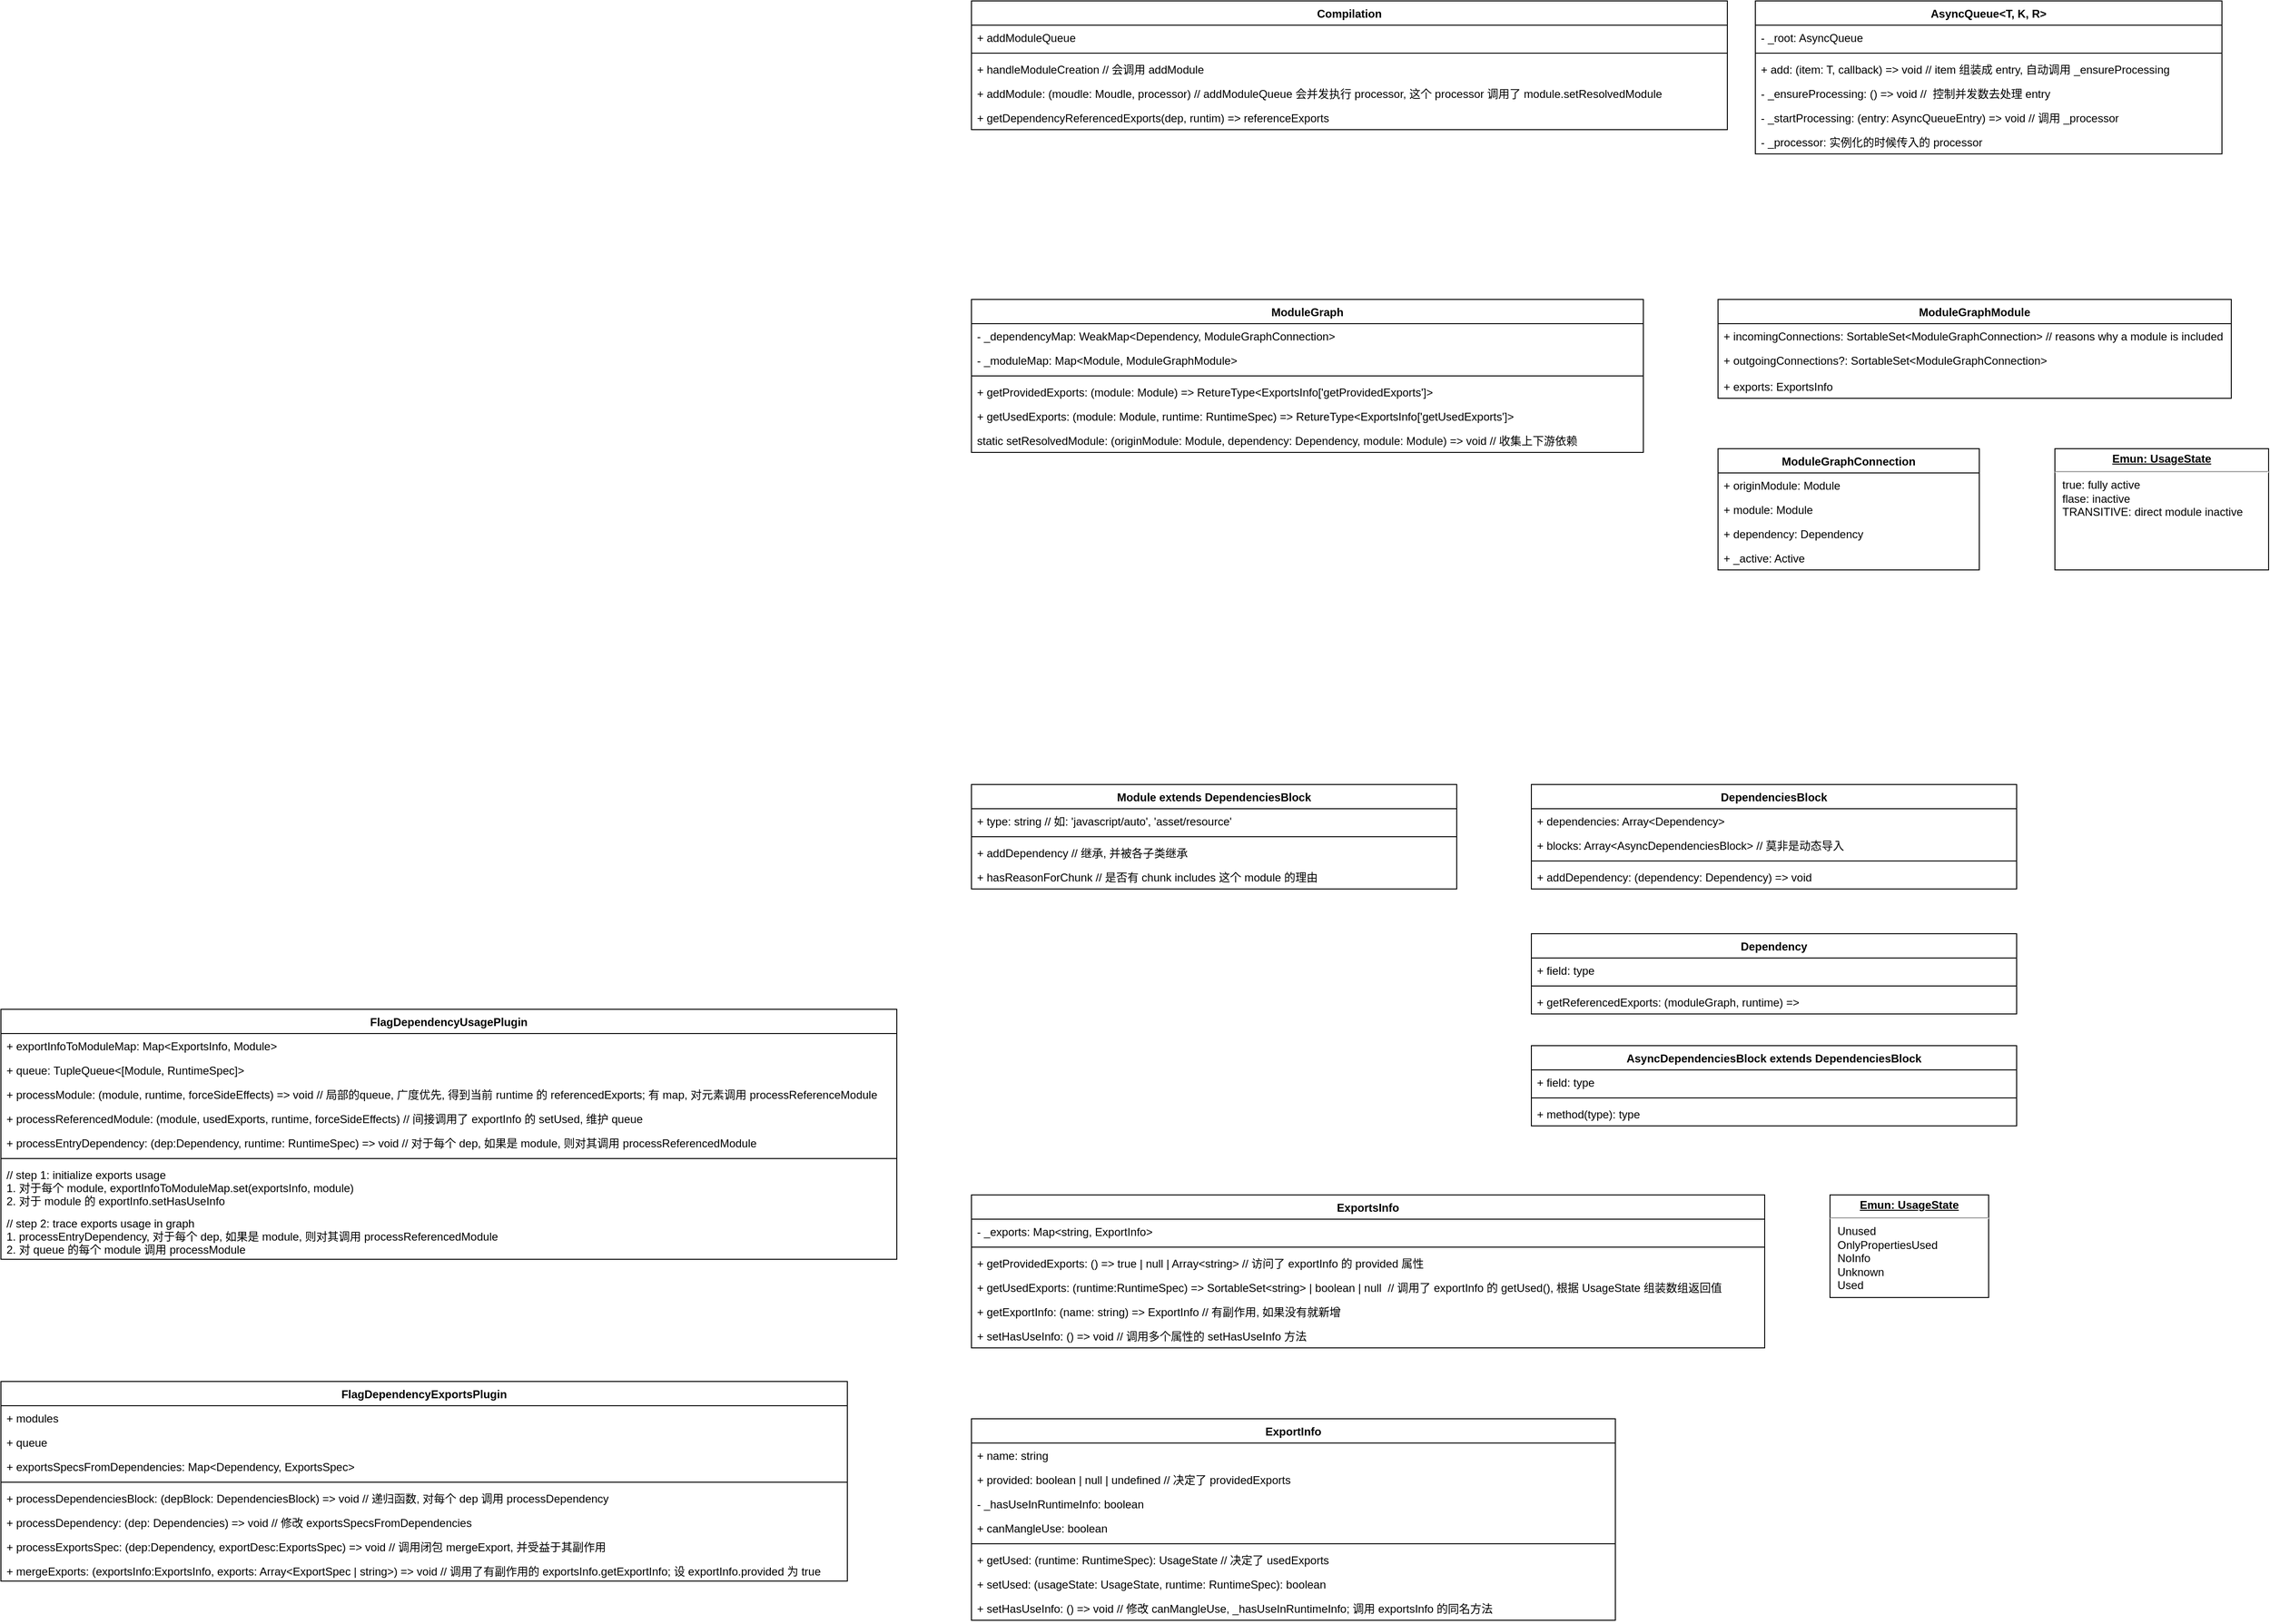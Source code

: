 <mxfile version="20.2.7" type="github">
  <diagram id="Rsr1v_tStUaQ5azJq0qS" name="第 1 页">
    <mxGraphModel dx="2331" dy="1547" grid="1" gridSize="10" guides="1" tooltips="1" connect="1" arrows="1" fold="1" page="1" pageScale="1" pageWidth="827" pageHeight="1169" math="0" shadow="0">
      <root>
        <mxCell id="0" />
        <mxCell id="1" parent="0" />
        <mxCell id="PHLJTVfLrtnAu4Q4XUuZ-1" value="ModuleGraph" style="swimlane;fontStyle=1;childLayout=stackLayout;horizontal=1;startSize=26;fillColor=none;horizontalStack=0;resizeParent=1;resizeParentMax=0;resizeLast=0;collapsible=1;marginBottom=0;" parent="1" vertex="1">
          <mxGeometry x="80" y="-80" width="720" height="164" as="geometry">
            <mxRectangle x="290" y="200" width="100" height="30" as="alternateBounds" />
          </mxGeometry>
        </mxCell>
        <mxCell id="PHLJTVfLrtnAu4Q4XUuZ-2" value="- _dependencyMap: WeakMap&lt;Dependency, ModuleGraphConnection&gt;" style="text;strokeColor=none;fillColor=none;align=left;verticalAlign=top;spacingLeft=4;spacingRight=4;overflow=hidden;rotatable=0;points=[[0,0.5],[1,0.5]];portConstraint=eastwest;" parent="PHLJTVfLrtnAu4Q4XUuZ-1" vertex="1">
          <mxGeometry y="26" width="720" height="26" as="geometry" />
        </mxCell>
        <mxCell id="PHLJTVfLrtnAu4Q4XUuZ-3" value="- _moduleMap: Map&lt;Module, ModuleGraphModule&gt;" style="text;strokeColor=none;fillColor=none;align=left;verticalAlign=top;spacingLeft=4;spacingRight=4;overflow=hidden;rotatable=0;points=[[0,0.5],[1,0.5]];portConstraint=eastwest;" parent="PHLJTVfLrtnAu4Q4XUuZ-1" vertex="1">
          <mxGeometry y="52" width="720" height="26" as="geometry" />
        </mxCell>
        <mxCell id="PHLJTVfLrtnAu4Q4XUuZ-22" value="" style="line;strokeWidth=1;fillColor=none;align=left;verticalAlign=middle;spacingTop=-1;spacingLeft=3;spacingRight=3;rotatable=0;labelPosition=right;points=[];portConstraint=eastwest;" parent="PHLJTVfLrtnAu4Q4XUuZ-1" vertex="1">
          <mxGeometry y="78" width="720" height="8" as="geometry" />
        </mxCell>
        <mxCell id="PHLJTVfLrtnAu4Q4XUuZ-41" value="+ getProvidedExports: (module: Module) =&gt; RetureType&lt;ExportsInfo[&#39;getProvidedExports&#39;]&gt;" style="text;strokeColor=none;fillColor=none;align=left;verticalAlign=top;spacingLeft=4;spacingRight=4;overflow=hidden;rotatable=0;points=[[0,0.5],[1,0.5]];portConstraint=eastwest;" parent="PHLJTVfLrtnAu4Q4XUuZ-1" vertex="1">
          <mxGeometry y="86" width="720" height="26" as="geometry" />
        </mxCell>
        <mxCell id="PHLJTVfLrtnAu4Q4XUuZ-17" value="+ getUsedExports: (module: Module, runtime: RuntimeSpec) =&gt; RetureType&lt;ExportsInfo[&#39;getUsedExports&#39;]&gt;" style="text;strokeColor=none;fillColor=none;align=left;verticalAlign=top;spacingLeft=4;spacingRight=4;overflow=hidden;rotatable=0;points=[[0,0.5],[1,0.5]];portConstraint=eastwest;" parent="PHLJTVfLrtnAu4Q4XUuZ-1" vertex="1">
          <mxGeometry y="112" width="720" height="26" as="geometry" />
        </mxCell>
        <mxCell id="PHLJTVfLrtnAu4Q4XUuZ-72" value="static setResolvedModule: (originModule: Module, dependency: Dependency, module: Module) =&gt; void // 收集上下游依赖" style="text;strokeColor=none;fillColor=none;align=left;verticalAlign=top;spacingLeft=4;spacingRight=4;overflow=hidden;rotatable=0;points=[[0,0.5],[1,0.5]];portConstraint=eastwest;" parent="PHLJTVfLrtnAu4Q4XUuZ-1" vertex="1">
          <mxGeometry y="138" width="720" height="26" as="geometry" />
        </mxCell>
        <mxCell id="PHLJTVfLrtnAu4Q4XUuZ-6" value="ModuleGraphModule" style="swimlane;fontStyle=1;childLayout=stackLayout;horizontal=1;startSize=26;fillColor=none;horizontalStack=0;resizeParent=1;resizeParentMax=0;resizeLast=0;collapsible=1;marginBottom=0;" parent="1" vertex="1">
          <mxGeometry x="880" y="-80" width="550" height="106" as="geometry" />
        </mxCell>
        <mxCell id="PHLJTVfLrtnAu4Q4XUuZ-7" value="+ incomingConnections: SortableSet&lt;ModuleGraphConnection&gt; // reasons why a module is included" style="text;strokeColor=none;fillColor=none;align=left;verticalAlign=top;spacingLeft=4;spacingRight=4;overflow=hidden;rotatable=0;points=[[0,0.5],[1,0.5]];portConstraint=eastwest;" parent="PHLJTVfLrtnAu4Q4XUuZ-6" vertex="1">
          <mxGeometry y="26" width="550" height="26" as="geometry" />
        </mxCell>
        <mxCell id="PHLJTVfLrtnAu4Q4XUuZ-9" value="+ outgoingConnections?: SortableSet&lt;ModuleGraphConnection&gt;" style="text;strokeColor=none;fillColor=none;align=left;verticalAlign=top;spacingLeft=4;spacingRight=4;overflow=hidden;rotatable=0;points=[[0,0.5],[1,0.5]];portConstraint=eastwest;" parent="PHLJTVfLrtnAu4Q4XUuZ-6" vertex="1">
          <mxGeometry y="52" width="550" height="28" as="geometry" />
        </mxCell>
        <mxCell id="PHLJTVfLrtnAu4Q4XUuZ-10" value="+ exports: ExportsInfo" style="text;strokeColor=none;fillColor=none;align=left;verticalAlign=top;spacingLeft=4;spacingRight=4;overflow=hidden;rotatable=0;points=[[0,0.5],[1,0.5]];portConstraint=eastwest;" parent="PHLJTVfLrtnAu4Q4XUuZ-6" vertex="1">
          <mxGeometry y="80" width="550" height="26" as="geometry" />
        </mxCell>
        <mxCell id="PHLJTVfLrtnAu4Q4XUuZ-23" value="ExportsInfo" style="swimlane;fontStyle=1;align=center;verticalAlign=top;childLayout=stackLayout;horizontal=1;startSize=26;horizontalStack=0;resizeParent=1;resizeParentMax=0;resizeLast=0;collapsible=1;marginBottom=0;" parent="1" vertex="1">
          <mxGeometry x="80" y="880" width="850" height="164" as="geometry" />
        </mxCell>
        <mxCell id="PHLJTVfLrtnAu4Q4XUuZ-24" value="- _exports: Map&lt;string, ExportInfo&gt;" style="text;strokeColor=none;fillColor=none;align=left;verticalAlign=top;spacingLeft=4;spacingRight=4;overflow=hidden;rotatable=0;points=[[0,0.5],[1,0.5]];portConstraint=eastwest;" parent="PHLJTVfLrtnAu4Q4XUuZ-23" vertex="1">
          <mxGeometry y="26" width="850" height="26" as="geometry" />
        </mxCell>
        <mxCell id="PHLJTVfLrtnAu4Q4XUuZ-25" value="" style="line;strokeWidth=1;fillColor=none;align=left;verticalAlign=middle;spacingTop=-1;spacingLeft=3;spacingRight=3;rotatable=0;labelPosition=right;points=[];portConstraint=eastwest;" parent="PHLJTVfLrtnAu4Q4XUuZ-23" vertex="1">
          <mxGeometry y="52" width="850" height="8" as="geometry" />
        </mxCell>
        <mxCell id="PHLJTVfLrtnAu4Q4XUuZ-27" value="+ getProvidedExports: () =&gt; true | null | Array&lt;string&gt; // 访问了 exportInfo 的 provided 属性" style="text;strokeColor=none;fillColor=none;align=left;verticalAlign=top;spacingLeft=4;spacingRight=4;overflow=hidden;rotatable=0;points=[[0,0.5],[1,0.5]];portConstraint=eastwest;" parent="PHLJTVfLrtnAu4Q4XUuZ-23" vertex="1">
          <mxGeometry y="60" width="850" height="26" as="geometry" />
        </mxCell>
        <mxCell id="PHLJTVfLrtnAu4Q4XUuZ-102" value="+ getUsedExports: (runtime:RuntimeSpec) =&gt; SortableSet&lt;string&gt; | boolean | null  // 调用了 exportInfo 的 getUsed(), 根据 UsageState 组装数组返回值" style="text;strokeColor=none;fillColor=none;align=left;verticalAlign=top;spacingLeft=4;spacingRight=4;overflow=hidden;rotatable=0;points=[[0,0.5],[1,0.5]];portConstraint=eastwest;" parent="PHLJTVfLrtnAu4Q4XUuZ-23" vertex="1">
          <mxGeometry y="86" width="850" height="26" as="geometry" />
        </mxCell>
        <mxCell id="PHLJTVfLrtnAu4Q4XUuZ-26" value="+ getExportInfo: (name: string) =&gt; ExportInfo // 有副作用, 如果没有就新增" style="text;strokeColor=none;fillColor=none;align=left;verticalAlign=top;spacingLeft=4;spacingRight=4;overflow=hidden;rotatable=0;points=[[0,0.5],[1,0.5]];portConstraint=eastwest;" parent="PHLJTVfLrtnAu4Q4XUuZ-23" vertex="1">
          <mxGeometry y="112" width="850" height="26" as="geometry" />
        </mxCell>
        <mxCell id="tVpbDW8xYizwQ-xqekS7-6" value="+ setHasUseInfo: () =&gt; void // 调用多个属性的 setHasUseInfo 方法&#xa;&#xa;" style="text;strokeColor=none;fillColor=none;align=left;verticalAlign=top;spacingLeft=4;spacingRight=4;overflow=hidden;rotatable=0;points=[[0,0.5],[1,0.5]];portConstraint=eastwest;" vertex="1" parent="PHLJTVfLrtnAu4Q4XUuZ-23">
          <mxGeometry y="138" width="850" height="26" as="geometry" />
        </mxCell>
        <mxCell id="PHLJTVfLrtnAu4Q4XUuZ-32" value="ExportInfo" style="swimlane;fontStyle=1;align=center;verticalAlign=top;childLayout=stackLayout;horizontal=1;startSize=26;horizontalStack=0;resizeParent=1;resizeParentMax=0;resizeLast=0;collapsible=1;marginBottom=0;" parent="1" vertex="1">
          <mxGeometry x="80" y="1120" width="690" height="216" as="geometry" />
        </mxCell>
        <mxCell id="PHLJTVfLrtnAu4Q4XUuZ-33" value="+ name: string" style="text;strokeColor=none;fillColor=none;align=left;verticalAlign=top;spacingLeft=4;spacingRight=4;overflow=hidden;rotatable=0;points=[[0,0.5],[1,0.5]];portConstraint=eastwest;" parent="PHLJTVfLrtnAu4Q4XUuZ-32" vertex="1">
          <mxGeometry y="26" width="690" height="26" as="geometry" />
        </mxCell>
        <mxCell id="PHLJTVfLrtnAu4Q4XUuZ-40" value="+ provided: boolean | null | undefined // 决定了 providedExports" style="text;strokeColor=none;fillColor=none;align=left;verticalAlign=top;spacingLeft=4;spacingRight=4;overflow=hidden;rotatable=0;points=[[0,0.5],[1,0.5]];portConstraint=eastwest;" parent="PHLJTVfLrtnAu4Q4XUuZ-32" vertex="1">
          <mxGeometry y="52" width="690" height="26" as="geometry" />
        </mxCell>
        <mxCell id="PHLJTVfLrtnAu4Q4XUuZ-118" value="- _hasUseInRuntimeInfo: boolean" style="text;strokeColor=none;fillColor=none;align=left;verticalAlign=top;spacingLeft=4;spacingRight=4;overflow=hidden;rotatable=0;points=[[0,0.5],[1,0.5]];portConstraint=eastwest;" parent="PHLJTVfLrtnAu4Q4XUuZ-32" vertex="1">
          <mxGeometry y="78" width="690" height="26" as="geometry" />
        </mxCell>
        <mxCell id="tVpbDW8xYizwQ-xqekS7-3" value="+ canMangleUse: boolean&#xa;&#xa;" style="text;strokeColor=none;fillColor=none;align=left;verticalAlign=top;spacingLeft=4;spacingRight=4;overflow=hidden;rotatable=0;points=[[0,0.5],[1,0.5]];portConstraint=eastwest;" vertex="1" parent="PHLJTVfLrtnAu4Q4XUuZ-32">
          <mxGeometry y="104" width="690" height="26" as="geometry" />
        </mxCell>
        <mxCell id="PHLJTVfLrtnAu4Q4XUuZ-34" value="" style="line;strokeWidth=1;fillColor=none;align=left;verticalAlign=middle;spacingTop=-1;spacingLeft=3;spacingRight=3;rotatable=0;labelPosition=right;points=[];portConstraint=eastwest;" parent="PHLJTVfLrtnAu4Q4XUuZ-32" vertex="1">
          <mxGeometry y="130" width="690" height="8" as="geometry" />
        </mxCell>
        <mxCell id="PHLJTVfLrtnAu4Q4XUuZ-35" value="+ getUsed: (runtime: RuntimeSpec): UsageState // 决定了 usedExports" style="text;strokeColor=none;fillColor=none;align=left;verticalAlign=top;spacingLeft=4;spacingRight=4;overflow=hidden;rotatable=0;points=[[0,0.5],[1,0.5]];portConstraint=eastwest;" parent="PHLJTVfLrtnAu4Q4XUuZ-32" vertex="1">
          <mxGeometry y="138" width="690" height="26" as="geometry" />
        </mxCell>
        <mxCell id="PHLJTVfLrtnAu4Q4XUuZ-43" value="+ setUsed: (usageState: UsageState, runtime: RuntimeSpec): boolean" style="text;strokeColor=none;fillColor=none;align=left;verticalAlign=top;spacingLeft=4;spacingRight=4;overflow=hidden;rotatable=0;points=[[0,0.5],[1,0.5]];portConstraint=eastwest;" parent="PHLJTVfLrtnAu4Q4XUuZ-32" vertex="1">
          <mxGeometry y="164" width="690" height="26" as="geometry" />
        </mxCell>
        <mxCell id="tVpbDW8xYizwQ-xqekS7-4" value="+ setHasUseInfo: () =&gt; void // 修改 canMangleUse, _hasUseInRuntimeInfo; 调用 exportsInfo 的同名方法" style="text;strokeColor=none;fillColor=none;align=left;verticalAlign=top;spacingLeft=4;spacingRight=4;overflow=hidden;rotatable=0;points=[[0,0.5],[1,0.5]];portConstraint=eastwest;" vertex="1" parent="PHLJTVfLrtnAu4Q4XUuZ-32">
          <mxGeometry y="190" width="690" height="26" as="geometry" />
        </mxCell>
        <mxCell id="PHLJTVfLrtnAu4Q4XUuZ-42" value="&lt;p style=&quot;text-decoration-line: underline; margin: 4px 0px 0px; text-align: center;&quot;&gt;&lt;b&gt;Emun: UsageState&lt;/b&gt;&lt;/p&gt;&lt;hr&gt;&lt;p style=&quot;margin: 0px 0px 0px 8px;&quot;&gt;Unused&lt;/p&gt;&lt;p style=&quot;margin: 0px 0px 0px 8px;&quot;&gt;OnlyPropertiesUsed&lt;/p&gt;&lt;p style=&quot;margin: 0px 0px 0px 8px;&quot;&gt;NoInfo&lt;br&gt;&lt;/p&gt;&lt;p style=&quot;margin: 0px 0px 0px 8px;&quot;&gt;Unknown&lt;/p&gt;&lt;p style=&quot;margin: 0px 0px 0px 8px;&quot;&gt;Used&lt;/p&gt;" style="verticalAlign=top;align=left;overflow=fill;fontSize=12;fontFamily=Helvetica;html=1;" parent="1" vertex="1">
          <mxGeometry x="1000" y="880" width="170" height="110" as="geometry" />
        </mxCell>
        <mxCell id="PHLJTVfLrtnAu4Q4XUuZ-44" value="Module extends DependenciesBlock" style="swimlane;fontStyle=1;align=center;verticalAlign=top;childLayout=stackLayout;horizontal=1;startSize=26;horizontalStack=0;resizeParent=1;resizeParentMax=0;resizeLast=0;collapsible=1;marginBottom=0;" parent="1" vertex="1">
          <mxGeometry x="80" y="440" width="520" height="112" as="geometry" />
        </mxCell>
        <mxCell id="PHLJTVfLrtnAu4Q4XUuZ-56" value="+ type: string // 如: &#39;javascript/auto&#39;, &#39;asset/resource&#39;" style="text;strokeColor=none;fillColor=none;align=left;verticalAlign=top;spacingLeft=4;spacingRight=4;overflow=hidden;rotatable=0;points=[[0,0.5],[1,0.5]];portConstraint=eastwest;" parent="PHLJTVfLrtnAu4Q4XUuZ-44" vertex="1">
          <mxGeometry y="26" width="520" height="26" as="geometry" />
        </mxCell>
        <mxCell id="PHLJTVfLrtnAu4Q4XUuZ-46" value="" style="line;strokeWidth=1;fillColor=none;align=left;verticalAlign=middle;spacingTop=-1;spacingLeft=3;spacingRight=3;rotatable=0;labelPosition=right;points=[];portConstraint=eastwest;" parent="PHLJTVfLrtnAu4Q4XUuZ-44" vertex="1">
          <mxGeometry y="52" width="520" height="8" as="geometry" />
        </mxCell>
        <mxCell id="PHLJTVfLrtnAu4Q4XUuZ-97" value="+ addDependency // 继承, 并被各子类继承" style="text;strokeColor=none;fillColor=none;align=left;verticalAlign=top;spacingLeft=4;spacingRight=4;overflow=hidden;rotatable=0;points=[[0,0.5],[1,0.5]];portConstraint=eastwest;" parent="PHLJTVfLrtnAu4Q4XUuZ-44" vertex="1">
          <mxGeometry y="60" width="520" height="26" as="geometry" />
        </mxCell>
        <mxCell id="PHLJTVfLrtnAu4Q4XUuZ-47" value="+ hasReasonForChunk // 是否有 chunk includes 这个 module 的理由" style="text;strokeColor=none;fillColor=none;align=left;verticalAlign=top;spacingLeft=4;spacingRight=4;overflow=hidden;rotatable=0;points=[[0,0.5],[1,0.5]];portConstraint=eastwest;" parent="PHLJTVfLrtnAu4Q4XUuZ-44" vertex="1">
          <mxGeometry y="86" width="520" height="26" as="geometry" />
        </mxCell>
        <mxCell id="PHLJTVfLrtnAu4Q4XUuZ-48" value="Dependency" style="swimlane;fontStyle=1;align=center;verticalAlign=top;childLayout=stackLayout;horizontal=1;startSize=26;horizontalStack=0;resizeParent=1;resizeParentMax=0;resizeLast=0;collapsible=1;marginBottom=0;" parent="1" vertex="1">
          <mxGeometry x="680" y="600" width="520" height="86" as="geometry" />
        </mxCell>
        <mxCell id="PHLJTVfLrtnAu4Q4XUuZ-49" value="+ field: type" style="text;strokeColor=none;fillColor=none;align=left;verticalAlign=top;spacingLeft=4;spacingRight=4;overflow=hidden;rotatable=0;points=[[0,0.5],[1,0.5]];portConstraint=eastwest;" parent="PHLJTVfLrtnAu4Q4XUuZ-48" vertex="1">
          <mxGeometry y="26" width="520" height="26" as="geometry" />
        </mxCell>
        <mxCell id="PHLJTVfLrtnAu4Q4XUuZ-50" value="" style="line;strokeWidth=1;fillColor=none;align=left;verticalAlign=middle;spacingTop=-1;spacingLeft=3;spacingRight=3;rotatable=0;labelPosition=right;points=[];portConstraint=eastwest;" parent="PHLJTVfLrtnAu4Q4XUuZ-48" vertex="1">
          <mxGeometry y="52" width="520" height="8" as="geometry" />
        </mxCell>
        <mxCell id="PHLJTVfLrtnAu4Q4XUuZ-51" value="+ getReferencedExports: (moduleGraph, runtime) =&gt; " style="text;strokeColor=none;fillColor=none;align=left;verticalAlign=top;spacingLeft=4;spacingRight=4;overflow=hidden;rotatable=0;points=[[0,0.5],[1,0.5]];portConstraint=eastwest;" parent="PHLJTVfLrtnAu4Q4XUuZ-48" vertex="1">
          <mxGeometry y="60" width="520" height="26" as="geometry" />
        </mxCell>
        <mxCell id="PHLJTVfLrtnAu4Q4XUuZ-52" value="DependenciesBlock" style="swimlane;fontStyle=1;align=center;verticalAlign=top;childLayout=stackLayout;horizontal=1;startSize=26;horizontalStack=0;resizeParent=1;resizeParentMax=0;resizeLast=0;collapsible=1;marginBottom=0;" parent="1" vertex="1">
          <mxGeometry x="680" y="440" width="520" height="112" as="geometry" />
        </mxCell>
        <mxCell id="PHLJTVfLrtnAu4Q4XUuZ-53" value="+ dependencies: Array&lt;Dependency&gt;" style="text;strokeColor=none;fillColor=none;align=left;verticalAlign=top;spacingLeft=4;spacingRight=4;overflow=hidden;rotatable=0;points=[[0,0.5],[1,0.5]];portConstraint=eastwest;" parent="PHLJTVfLrtnAu4Q4XUuZ-52" vertex="1">
          <mxGeometry y="26" width="520" height="26" as="geometry" />
        </mxCell>
        <mxCell id="PHLJTVfLrtnAu4Q4XUuZ-84" value="+ blocks: Array&lt;AsyncDependenciesBlock&gt; // 莫非是动态导入" style="text;strokeColor=none;fillColor=none;align=left;verticalAlign=top;spacingLeft=4;spacingRight=4;overflow=hidden;rotatable=0;points=[[0,0.5],[1,0.5]];portConstraint=eastwest;" parent="PHLJTVfLrtnAu4Q4XUuZ-52" vertex="1">
          <mxGeometry y="52" width="520" height="26" as="geometry" />
        </mxCell>
        <mxCell id="PHLJTVfLrtnAu4Q4XUuZ-54" value="" style="line;strokeWidth=1;fillColor=none;align=left;verticalAlign=middle;spacingTop=-1;spacingLeft=3;spacingRight=3;rotatable=0;labelPosition=right;points=[];portConstraint=eastwest;" parent="PHLJTVfLrtnAu4Q4XUuZ-52" vertex="1">
          <mxGeometry y="78" width="520" height="8" as="geometry" />
        </mxCell>
        <mxCell id="PHLJTVfLrtnAu4Q4XUuZ-55" value="+ addDependency: (dependency: Dependency) =&gt; void" style="text;strokeColor=none;fillColor=none;align=left;verticalAlign=top;spacingLeft=4;spacingRight=4;overflow=hidden;rotatable=0;points=[[0,0.5],[1,0.5]];portConstraint=eastwest;" parent="PHLJTVfLrtnAu4Q4XUuZ-52" vertex="1">
          <mxGeometry y="86" width="520" height="26" as="geometry" />
        </mxCell>
        <mxCell id="PHLJTVfLrtnAu4Q4XUuZ-57" value="Compilation" style="swimlane;fontStyle=1;childLayout=stackLayout;horizontal=1;startSize=26;fillColor=none;horizontalStack=0;resizeParent=1;resizeParentMax=0;resizeLast=0;collapsible=1;marginBottom=0;" parent="1" vertex="1">
          <mxGeometry x="80" y="-400" width="810" height="138" as="geometry">
            <mxRectangle x="290" y="200" width="100" height="30" as="alternateBounds" />
          </mxGeometry>
        </mxCell>
        <mxCell id="PHLJTVfLrtnAu4Q4XUuZ-58" value="+ addModuleQueue" style="text;strokeColor=none;fillColor=none;align=left;verticalAlign=top;spacingLeft=4;spacingRight=4;overflow=hidden;rotatable=0;points=[[0,0.5],[1,0.5]];portConstraint=eastwest;" parent="PHLJTVfLrtnAu4Q4XUuZ-57" vertex="1">
          <mxGeometry y="26" width="810" height="26" as="geometry" />
        </mxCell>
        <mxCell id="PHLJTVfLrtnAu4Q4XUuZ-60" value="" style="line;strokeWidth=1;fillColor=none;align=left;verticalAlign=middle;spacingTop=-1;spacingLeft=3;spacingRight=3;rotatable=0;labelPosition=right;points=[];portConstraint=eastwest;" parent="PHLJTVfLrtnAu4Q4XUuZ-57" vertex="1">
          <mxGeometry y="52" width="810" height="8" as="geometry" />
        </mxCell>
        <mxCell id="PHLJTVfLrtnAu4Q4XUuZ-62" value="+ handleModuleCreation // 会调用 addModule" style="text;strokeColor=none;fillColor=none;align=left;verticalAlign=top;spacingLeft=4;spacingRight=4;overflow=hidden;rotatable=0;points=[[0,0.5],[1,0.5]];portConstraint=eastwest;" parent="PHLJTVfLrtnAu4Q4XUuZ-57" vertex="1">
          <mxGeometry y="60" width="810" height="26" as="geometry" />
        </mxCell>
        <mxCell id="PHLJTVfLrtnAu4Q4XUuZ-116" value="+ addModule: (moudle: Moudle, processor) // addModuleQueue 会并发执行 processor, 这个 processor 调用了 module.setResolvedModule" style="text;strokeColor=none;fillColor=none;align=left;verticalAlign=top;spacingLeft=4;spacingRight=4;overflow=hidden;rotatable=0;points=[[0,0.5],[1,0.5]];portConstraint=eastwest;" parent="PHLJTVfLrtnAu4Q4XUuZ-57" vertex="1">
          <mxGeometry y="86" width="810" height="26" as="geometry" />
        </mxCell>
        <mxCell id="PHLJTVfLrtnAu4Q4XUuZ-71" value="+ getDependencyReferencedExports(dep, runtim) =&gt; referenceExports" style="text;strokeColor=none;fillColor=none;align=left;verticalAlign=top;spacingLeft=4;spacingRight=4;overflow=hidden;rotatable=0;points=[[0,0.5],[1,0.5]];portConstraint=eastwest;" parent="PHLJTVfLrtnAu4Q4XUuZ-57" vertex="1">
          <mxGeometry y="112" width="810" height="26" as="geometry" />
        </mxCell>
        <mxCell id="PHLJTVfLrtnAu4Q4XUuZ-63" value="AsyncQueue&lt;T, K, R&gt;" style="swimlane;fontStyle=1;align=center;verticalAlign=top;childLayout=stackLayout;horizontal=1;startSize=26;horizontalStack=0;resizeParent=1;resizeParentMax=0;resizeLast=0;collapsible=1;marginBottom=0;" parent="1" vertex="1">
          <mxGeometry x="920" y="-400" width="500" height="164" as="geometry" />
        </mxCell>
        <mxCell id="PHLJTVfLrtnAu4Q4XUuZ-64" value="- _root: AsyncQueue" style="text;strokeColor=none;fillColor=none;align=left;verticalAlign=top;spacingLeft=4;spacingRight=4;overflow=hidden;rotatable=0;points=[[0,0.5],[1,0.5]];portConstraint=eastwest;" parent="PHLJTVfLrtnAu4Q4XUuZ-63" vertex="1">
          <mxGeometry y="26" width="500" height="26" as="geometry" />
        </mxCell>
        <mxCell id="PHLJTVfLrtnAu4Q4XUuZ-65" value="" style="line;strokeWidth=1;fillColor=none;align=left;verticalAlign=middle;spacingTop=-1;spacingLeft=3;spacingRight=3;rotatable=0;labelPosition=right;points=[];portConstraint=eastwest;" parent="PHLJTVfLrtnAu4Q4XUuZ-63" vertex="1">
          <mxGeometry y="52" width="500" height="8" as="geometry" />
        </mxCell>
        <mxCell id="PHLJTVfLrtnAu4Q4XUuZ-66" value="+ add: (item: T, callback) =&gt; void // item 组装成 entry, 自动调用 _ensureProcessing" style="text;strokeColor=none;fillColor=none;align=left;verticalAlign=top;spacingLeft=4;spacingRight=4;overflow=hidden;rotatable=0;points=[[0,0.5],[1,0.5]];portConstraint=eastwest;" parent="PHLJTVfLrtnAu4Q4XUuZ-63" vertex="1">
          <mxGeometry y="60" width="500" height="26" as="geometry" />
        </mxCell>
        <mxCell id="PHLJTVfLrtnAu4Q4XUuZ-68" value="- _ensureProcessing: () =&gt; void //  控制并发数去处理 entry" style="text;strokeColor=none;fillColor=none;align=left;verticalAlign=top;spacingLeft=4;spacingRight=4;overflow=hidden;rotatable=0;points=[[0,0.5],[1,0.5]];portConstraint=eastwest;" parent="PHLJTVfLrtnAu4Q4XUuZ-63" vertex="1">
          <mxGeometry y="86" width="500" height="26" as="geometry" />
        </mxCell>
        <mxCell id="PHLJTVfLrtnAu4Q4XUuZ-69" value="- _startProcessing: (entry: AsyncQueueEntry) =&gt; void // 调用 _processor" style="text;strokeColor=none;fillColor=none;align=left;verticalAlign=top;spacingLeft=4;spacingRight=4;overflow=hidden;rotatable=0;points=[[0,0.5],[1,0.5]];portConstraint=eastwest;" parent="PHLJTVfLrtnAu4Q4XUuZ-63" vertex="1">
          <mxGeometry y="112" width="500" height="26" as="geometry" />
        </mxCell>
        <mxCell id="PHLJTVfLrtnAu4Q4XUuZ-70" value="- _processor: 实例化的时候传入的 processor" style="text;strokeColor=none;fillColor=none;align=left;verticalAlign=top;spacingLeft=4;spacingRight=4;overflow=hidden;rotatable=0;points=[[0,0.5],[1,0.5]];portConstraint=eastwest;" parent="PHLJTVfLrtnAu4Q4XUuZ-63" vertex="1">
          <mxGeometry y="138" width="500" height="26" as="geometry" />
        </mxCell>
        <mxCell id="PHLJTVfLrtnAu4Q4XUuZ-73" value="ModuleGraphConnection" style="swimlane;fontStyle=1;align=center;verticalAlign=top;childLayout=stackLayout;horizontal=1;startSize=26;horizontalStack=0;resizeParent=1;resizeParentMax=0;resizeLast=0;collapsible=1;marginBottom=0;" parent="1" vertex="1">
          <mxGeometry x="880" y="80" width="280" height="130" as="geometry" />
        </mxCell>
        <mxCell id="PHLJTVfLrtnAu4Q4XUuZ-78" value="+ originModule: Module" style="text;strokeColor=none;fillColor=none;align=left;verticalAlign=top;spacingLeft=4;spacingRight=4;overflow=hidden;rotatable=0;points=[[0,0.5],[1,0.5]];portConstraint=eastwest;" parent="PHLJTVfLrtnAu4Q4XUuZ-73" vertex="1">
          <mxGeometry y="26" width="280" height="26" as="geometry" />
        </mxCell>
        <mxCell id="PHLJTVfLrtnAu4Q4XUuZ-74" value="+ module: Module" style="text;strokeColor=none;fillColor=none;align=left;verticalAlign=top;spacingLeft=4;spacingRight=4;overflow=hidden;rotatable=0;points=[[0,0.5],[1,0.5]];portConstraint=eastwest;" parent="PHLJTVfLrtnAu4Q4XUuZ-73" vertex="1">
          <mxGeometry y="52" width="280" height="26" as="geometry" />
        </mxCell>
        <mxCell id="PHLJTVfLrtnAu4Q4XUuZ-79" value="+ dependency: Dependency" style="text;strokeColor=none;fillColor=none;align=left;verticalAlign=top;spacingLeft=4;spacingRight=4;overflow=hidden;rotatable=0;points=[[0,0.5],[1,0.5]];portConstraint=eastwest;" parent="PHLJTVfLrtnAu4Q4XUuZ-73" vertex="1">
          <mxGeometry y="78" width="280" height="26" as="geometry" />
        </mxCell>
        <mxCell id="tVpbDW8xYizwQ-xqekS7-9" value="+ _active: Active" style="text;strokeColor=none;fillColor=none;align=left;verticalAlign=top;spacingLeft=4;spacingRight=4;overflow=hidden;rotatable=0;points=[[0,0.5],[1,0.5]];portConstraint=eastwest;" vertex="1" parent="PHLJTVfLrtnAu4Q4XUuZ-73">
          <mxGeometry y="104" width="280" height="26" as="geometry" />
        </mxCell>
        <mxCell id="PHLJTVfLrtnAu4Q4XUuZ-85" value="AsyncDependenciesBlock extends DependenciesBlock" style="swimlane;fontStyle=1;align=center;verticalAlign=top;childLayout=stackLayout;horizontal=1;startSize=26;horizontalStack=0;resizeParent=1;resizeParentMax=0;resizeLast=0;collapsible=1;marginBottom=0;" parent="1" vertex="1">
          <mxGeometry x="680" y="720" width="520" height="86" as="geometry" />
        </mxCell>
        <mxCell id="PHLJTVfLrtnAu4Q4XUuZ-86" value="+ field: type" style="text;strokeColor=none;fillColor=none;align=left;verticalAlign=top;spacingLeft=4;spacingRight=4;overflow=hidden;rotatable=0;points=[[0,0.5],[1,0.5]];portConstraint=eastwest;" parent="PHLJTVfLrtnAu4Q4XUuZ-85" vertex="1">
          <mxGeometry y="26" width="520" height="26" as="geometry" />
        </mxCell>
        <mxCell id="PHLJTVfLrtnAu4Q4XUuZ-87" value="" style="line;strokeWidth=1;fillColor=none;align=left;verticalAlign=middle;spacingTop=-1;spacingLeft=3;spacingRight=3;rotatable=0;labelPosition=right;points=[];portConstraint=eastwest;" parent="PHLJTVfLrtnAu4Q4XUuZ-85" vertex="1">
          <mxGeometry y="52" width="520" height="8" as="geometry" />
        </mxCell>
        <mxCell id="PHLJTVfLrtnAu4Q4XUuZ-88" value="+ method(type): type" style="text;strokeColor=none;fillColor=none;align=left;verticalAlign=top;spacingLeft=4;spacingRight=4;overflow=hidden;rotatable=0;points=[[0,0.5],[1,0.5]];portConstraint=eastwest;" parent="PHLJTVfLrtnAu4Q4XUuZ-85" vertex="1">
          <mxGeometry y="60" width="520" height="26" as="geometry" />
        </mxCell>
        <mxCell id="PHLJTVfLrtnAu4Q4XUuZ-93" value="FlagDependencyUsagePlugin" style="swimlane;fontStyle=1;align=center;verticalAlign=top;childLayout=stackLayout;horizontal=1;startSize=26;horizontalStack=0;resizeParent=1;resizeParentMax=0;resizeLast=0;collapsible=1;marginBottom=0;" parent="1" vertex="1">
          <mxGeometry x="-960" y="681" width="960" height="268" as="geometry" />
        </mxCell>
        <mxCell id="PHLJTVfLrtnAu4Q4XUuZ-94" value="+ exportInfoToModuleMap: Map&lt;ExportsInfo, Module&gt;" style="text;strokeColor=none;fillColor=none;align=left;verticalAlign=top;spacingLeft=4;spacingRight=4;overflow=hidden;rotatable=0;points=[[0,0.5],[1,0.5]];portConstraint=eastwest;" parent="PHLJTVfLrtnAu4Q4XUuZ-93" vertex="1">
          <mxGeometry y="26" width="960" height="26" as="geometry" />
        </mxCell>
        <mxCell id="tVpbDW8xYizwQ-xqekS7-1" value="+ queue: TupleQueue&lt;[Module, RuntimeSpec]&gt;" style="text;strokeColor=none;fillColor=none;align=left;verticalAlign=top;spacingLeft=4;spacingRight=4;overflow=hidden;rotatable=0;points=[[0,0.5],[1,0.5]];portConstraint=eastwest;" vertex="1" parent="PHLJTVfLrtnAu4Q4XUuZ-93">
          <mxGeometry y="52" width="960" height="26" as="geometry" />
        </mxCell>
        <mxCell id="PHLJTVfLrtnAu4Q4XUuZ-115" value="+ processModule: (module, runtime, forceSideEffects) =&gt; void // 局部的queue, 广度优先, 得到当前 runtime 的 referencedExports; 有 map, 对元素调用 processReferenceModule" style="text;strokeColor=none;fillColor=none;align=left;verticalAlign=top;spacingLeft=4;spacingRight=4;overflow=hidden;rotatable=0;points=[[0,0.5],[1,0.5]];portConstraint=eastwest;" parent="PHLJTVfLrtnAu4Q4XUuZ-93" vertex="1">
          <mxGeometry y="78" width="960" height="26" as="geometry" />
        </mxCell>
        <mxCell id="tVpbDW8xYizwQ-xqekS7-8" value="+ processReferencedModule: (module, usedExports, runtime, forceSideEffects) // 间接调用了 exportInfo 的 setUsed, 维护 queue" style="text;strokeColor=none;fillColor=none;align=left;verticalAlign=top;spacingLeft=4;spacingRight=4;overflow=hidden;rotatable=0;points=[[0,0.5],[1,0.5]];portConstraint=eastwest;" vertex="1" parent="PHLJTVfLrtnAu4Q4XUuZ-93">
          <mxGeometry y="104" width="960" height="26" as="geometry" />
        </mxCell>
        <mxCell id="tVpbDW8xYizwQ-xqekS7-2" value="+ processEntryDependency: (dep:Dependency, runtime: RuntimeSpec) =&gt; void // 对于每个 dep, 如果是 module, 则对其调用 processReferencedModule" style="text;strokeColor=none;fillColor=none;align=left;verticalAlign=top;spacingLeft=4;spacingRight=4;overflow=hidden;rotatable=0;points=[[0,0.5],[1,0.5]];portConstraint=eastwest;" vertex="1" parent="PHLJTVfLrtnAu4Q4XUuZ-93">
          <mxGeometry y="130" width="960" height="26" as="geometry" />
        </mxCell>
        <mxCell id="PHLJTVfLrtnAu4Q4XUuZ-95" value="" style="line;strokeWidth=1;fillColor=none;align=left;verticalAlign=middle;spacingTop=-1;spacingLeft=3;spacingRight=3;rotatable=0;labelPosition=right;points=[];portConstraint=eastwest;" parent="PHLJTVfLrtnAu4Q4XUuZ-93" vertex="1">
          <mxGeometry y="156" width="960" height="8" as="geometry" />
        </mxCell>
        <mxCell id="PHLJTVfLrtnAu4Q4XUuZ-96" value="// step 1: initialize exports usage&#xa;1. 对于每个 module, exportInfoToModuleMap.set(exportsInfo, module)&#xa;2. 对于 module 的 exportInfo.setHasUseInfo" style="text;strokeColor=none;fillColor=none;align=left;verticalAlign=top;spacingLeft=4;spacingRight=4;overflow=hidden;rotatable=0;points=[[0,0.5],[1,0.5]];portConstraint=eastwest;" parent="PHLJTVfLrtnAu4Q4XUuZ-93" vertex="1">
          <mxGeometry y="164" width="960" height="52" as="geometry" />
        </mxCell>
        <mxCell id="tVpbDW8xYizwQ-xqekS7-7" value="// step 2: trace exports usage in graph&#xa;1. processEntryDependency, 对于每个 dep, 如果是 module, 则对其调用 processReferencedModule&#xa;2. 对 queue 的每个 module 调用 processModule" style="text;strokeColor=none;fillColor=none;align=left;verticalAlign=top;spacingLeft=4;spacingRight=4;overflow=hidden;rotatable=0;points=[[0,0.5],[1,0.5]];portConstraint=eastwest;" vertex="1" parent="PHLJTVfLrtnAu4Q4XUuZ-93">
          <mxGeometry y="216" width="960" height="52" as="geometry" />
        </mxCell>
        <mxCell id="PHLJTVfLrtnAu4Q4XUuZ-98" value="FlagDependencyExportsPlugin" style="swimlane;fontStyle=1;align=center;verticalAlign=top;childLayout=stackLayout;horizontal=1;startSize=26;horizontalStack=0;resizeParent=1;resizeParentMax=0;resizeLast=0;collapsible=1;marginBottom=0;" parent="1" vertex="1">
          <mxGeometry x="-960" y="1080" width="907" height="214" as="geometry" />
        </mxCell>
        <mxCell id="PHLJTVfLrtnAu4Q4XUuZ-112" value="+ modules" style="text;strokeColor=none;fillColor=none;align=left;verticalAlign=top;spacingLeft=4;spacingRight=4;overflow=hidden;rotatable=0;points=[[0,0.5],[1,0.5]];portConstraint=eastwest;" parent="PHLJTVfLrtnAu4Q4XUuZ-98" vertex="1">
          <mxGeometry y="26" width="907" height="26" as="geometry" />
        </mxCell>
        <mxCell id="PHLJTVfLrtnAu4Q4XUuZ-114" value="+ queue" style="text;strokeColor=none;fillColor=none;align=left;verticalAlign=top;spacingLeft=4;spacingRight=4;overflow=hidden;rotatable=0;points=[[0,0.5],[1,0.5]];portConstraint=eastwest;" parent="PHLJTVfLrtnAu4Q4XUuZ-98" vertex="1">
          <mxGeometry y="52" width="907" height="26" as="geometry" />
        </mxCell>
        <mxCell id="PHLJTVfLrtnAu4Q4XUuZ-99" value="+ exportsSpecsFromDependencies: Map&lt;Dependency, ExportsSpec&gt;" style="text;strokeColor=none;fillColor=none;align=left;verticalAlign=top;spacingLeft=4;spacingRight=4;overflow=hidden;rotatable=0;points=[[0,0.5],[1,0.5]];portConstraint=eastwest;" parent="PHLJTVfLrtnAu4Q4XUuZ-98" vertex="1">
          <mxGeometry y="78" width="907" height="26" as="geometry" />
        </mxCell>
        <mxCell id="PHLJTVfLrtnAu4Q4XUuZ-100" value="" style="line;strokeWidth=1;fillColor=none;align=left;verticalAlign=middle;spacingTop=-1;spacingLeft=3;spacingRight=3;rotatable=0;labelPosition=right;points=[];portConstraint=eastwest;" parent="PHLJTVfLrtnAu4Q4XUuZ-98" vertex="1">
          <mxGeometry y="104" width="907" height="8" as="geometry" />
        </mxCell>
        <mxCell id="PHLJTVfLrtnAu4Q4XUuZ-103" value="+ processDependenciesBlock: (depBlock: DependenciesBlock) =&gt; void // 递归函数, 对每个 dep 调用 processDependency " style="text;strokeColor=none;fillColor=none;align=left;verticalAlign=top;spacingLeft=4;spacingRight=4;overflow=hidden;rotatable=0;points=[[0,0.5],[1,0.5]];portConstraint=eastwest;" parent="PHLJTVfLrtnAu4Q4XUuZ-98" vertex="1">
          <mxGeometry y="112" width="907" height="26" as="geometry" />
        </mxCell>
        <mxCell id="PHLJTVfLrtnAu4Q4XUuZ-104" value="+ processDependency: (dep: Dependencies) =&gt; void // 修改 exportsSpecsFromDependencies" style="text;strokeColor=none;fillColor=none;align=left;verticalAlign=top;spacingLeft=4;spacingRight=4;overflow=hidden;rotatable=0;points=[[0,0.5],[1,0.5]];portConstraint=eastwest;" parent="PHLJTVfLrtnAu4Q4XUuZ-98" vertex="1">
          <mxGeometry y="138" width="907" height="26" as="geometry" />
        </mxCell>
        <mxCell id="PHLJTVfLrtnAu4Q4XUuZ-111" value="+ processExportsSpec: (dep:Dependency, exportDesc:ExportsSpec) =&gt; void // 调用闭包 mergeExport, 并受益于其副作用" style="text;strokeColor=none;fillColor=none;align=left;verticalAlign=top;spacingLeft=4;spacingRight=4;overflow=hidden;rotatable=0;points=[[0,0.5],[1,0.5]];portConstraint=eastwest;" parent="PHLJTVfLrtnAu4Q4XUuZ-98" vertex="1">
          <mxGeometry y="164" width="907" height="26" as="geometry" />
        </mxCell>
        <mxCell id="PHLJTVfLrtnAu4Q4XUuZ-101" value="+ mergeExports: (exportsInfo:ExportsInfo, exports: Array&lt;ExportSpec | string&gt;) =&gt; void // 调用了有副作用的 exportsInfo.getExportInfo; 设 exportInfo.provided 为 true" style="text;strokeColor=none;fillColor=none;align=left;verticalAlign=top;spacingLeft=4;spacingRight=4;overflow=hidden;rotatable=0;points=[[0,0.5],[1,0.5]];portConstraint=eastwest;" parent="PHLJTVfLrtnAu4Q4XUuZ-98" vertex="1">
          <mxGeometry y="190" width="907" height="24" as="geometry" />
        </mxCell>
        <mxCell id="tVpbDW8xYizwQ-xqekS7-10" value="&lt;p style=&quot;text-decoration-line: underline; margin: 4px 0px 0px; text-align: center;&quot;&gt;&lt;b&gt;Emun: UsageState&lt;/b&gt;&lt;/p&gt;&lt;hr&gt;&lt;p style=&quot;margin: 0px 0px 0px 8px;&quot;&gt;true: fully active&lt;/p&gt;&lt;p style=&quot;margin: 0px 0px 0px 8px;&quot;&gt;flase: inactive&lt;/p&gt;&lt;p style=&quot;margin: 0px 0px 0px 8px;&quot;&gt;TRANSITIVE:&amp;nbsp;direct module inactive&lt;/p&gt;" style="verticalAlign=top;align=left;overflow=fill;fontSize=12;fontFamily=Helvetica;html=1;" vertex="1" parent="1">
          <mxGeometry x="1241" y="80" width="229" height="130" as="geometry" />
        </mxCell>
      </root>
    </mxGraphModel>
  </diagram>
</mxfile>
